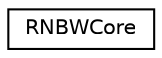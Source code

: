digraph "Graphical Class Hierarchy"
{
 // LATEX_PDF_SIZE
  edge [fontname="Helvetica",fontsize="10",labelfontname="Helvetica",labelfontsize="10"];
  node [fontname="Helvetica",fontsize="10",shape=record];
  rankdir="LR";
  Node0 [label="RNBWCore",height=0.2,width=0.4,color="black", fillcolor="white", style="filled",URL="$class_r_n_b_w_core.html",tooltip="The Rainbow support class"];
}
